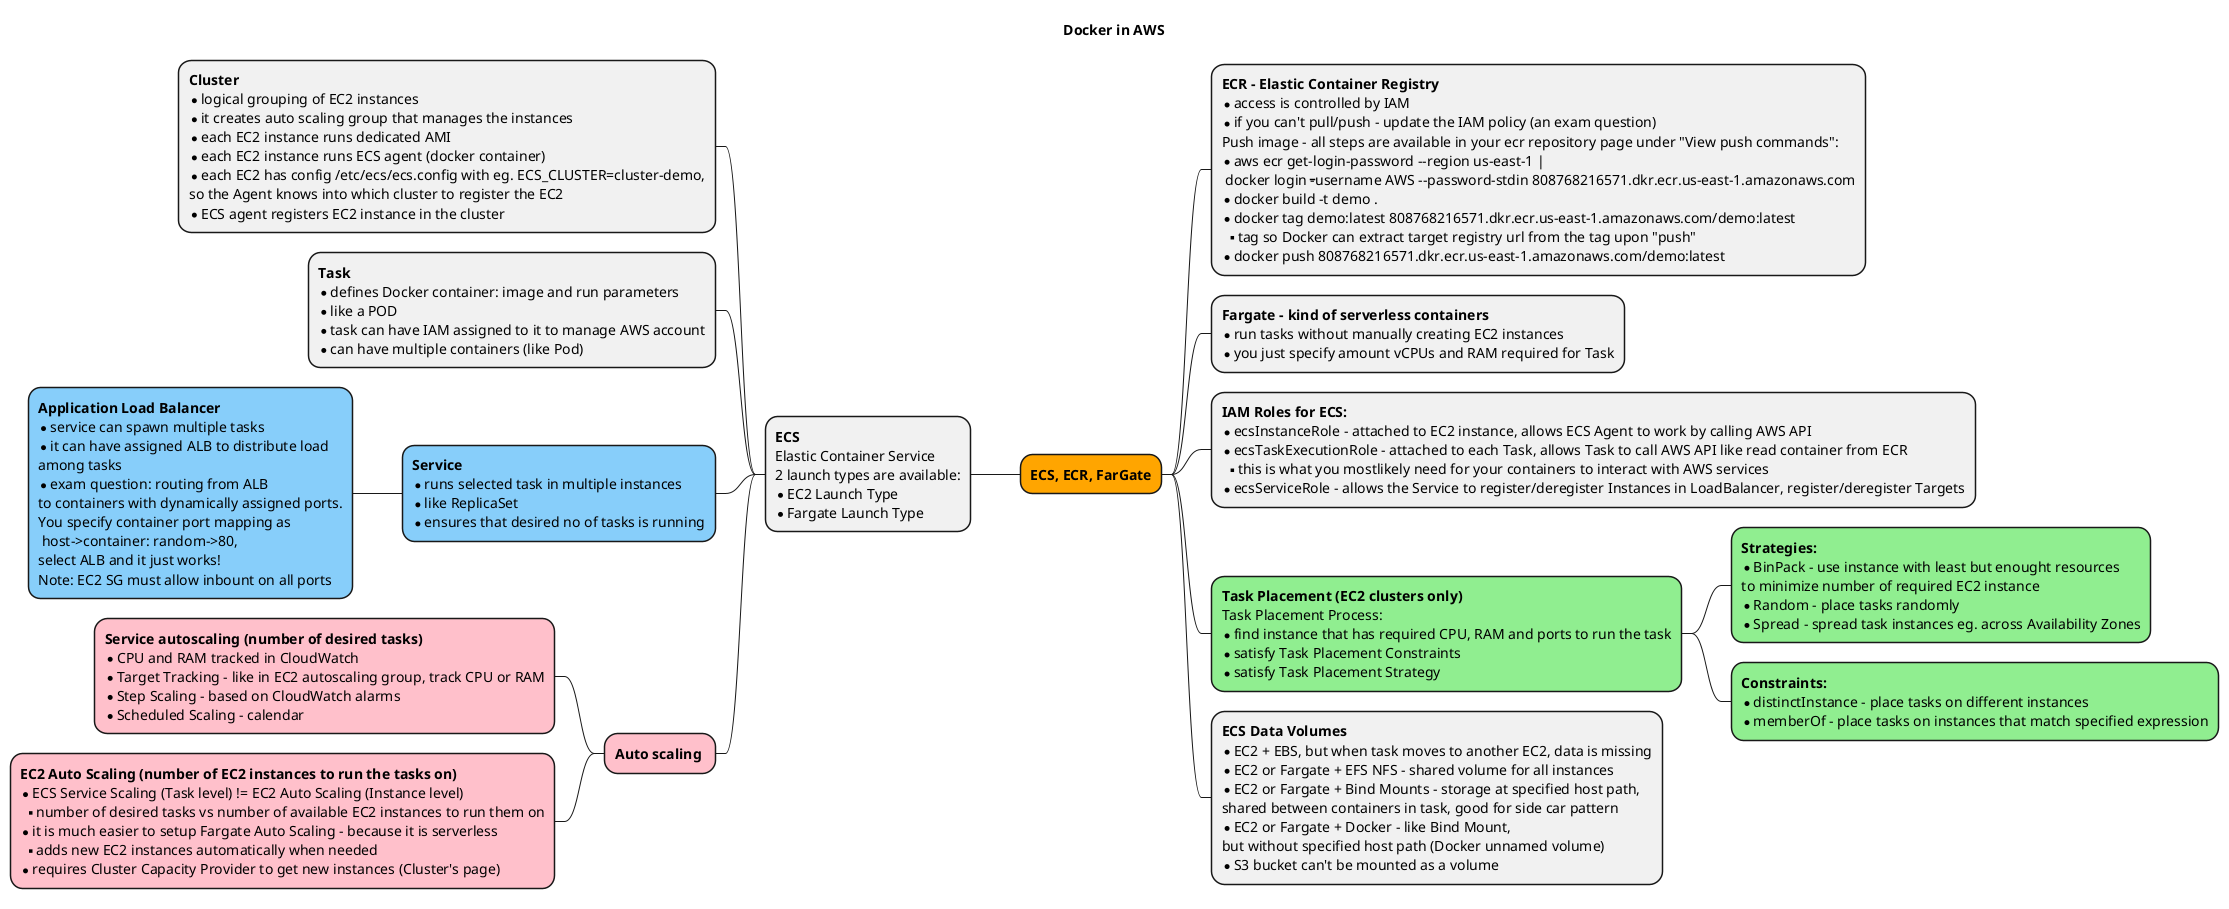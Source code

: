 @startmindmap mindmap

title Docker in AWS

<style>
mindmapDiagram {
  .scaling {
    BackgroundColor Pink
  }
  .orange {
    BackgroundColor orange
  }
  .service {
    BackgroundColor LightSkyBlue
  }
  .placement {
    BackgroundColor LightGreen
  }
}
</style>


*[#Orange] <b>ECS, ECR, FarGate
left side
 * <b>ECS\nElastic Container Service\n2 launch types are available:\n*EC2 Launch Type\n*Fargate Launch Type 
  * <b>Cluster\n*logical grouping of EC2 instances\n*it creates auto scaling group that manages the instances\n*each EC2 instance runs dedicated AMI\n*each EC2 instance runs ECS agent (docker container)\n*each EC2 has config /etc/ecs/ecs.config with eg. ECS_CLUSTER=cluster-demo,\nso the Agent knows into which cluster to register the EC2\n*ECS agent registers EC2 instance in the cluster
  * <b>Task\n*defines Docker container: image and run parameters\n*like a POD\n*task can have IAM assigned to it to manage AWS account\n*can have multiple containers (like Pod)
  * <b>Service\n*runs selected task in multiple instances\n*like ReplicaSet\n*ensures that desired no of tasks is running <<service>>
   * <b>Application Load Balancer\n*service can spawn multiple tasks\n*it can have assigned ALB to distribute load\namong tasks\n*exam question: routing from ALB\nto containers with dynamically assigned ports.\nYou specify container port mapping as \n host->container: random->80,\nselect ALB and it just works!\nNote: EC2 SG must allow inbount on all ports <<service>>
  * <b>Auto scaling <<scaling>>
   * <b>Service autoscaling (number of desired tasks)\n*CPU and RAM tracked in CloudWatch\n*Target Tracking - like in EC2 autoscaling group, track CPU or RAM\n*Step Scaling - based on CloudWatch alarms\n*Scheduled Scaling - calendar <<scaling>>
   * <b>EC2 Auto Scaling (number of EC2 instances to run the tasks on)\n*ECS Service Scaling (Task level) != EC2 Auto Scaling (Instance level)\n**number of desired tasks vs number of available EC2 instances to run them on\n*it is much easier to setup Fargate Auto Scaling - because it is serverless\n**adds new EC2 instances automatically when needed\n*requires Cluster Capacity Provider to get new instances (Cluster's page) <<scaling>>
right side
 * <b>ECR - Elastic Container Registry\n*access is controlled by IAM\n*if you can't pull/push - update the IAM policy (an exam question)\nPush image - all steps are available in your ecr repository page under "View push commands":\n*aws ecr get-login-password --region us-east-1 | \n docker login -----username AWS --password-stdin 808768216571.dkr.ecr.us-east-1.amazonaws.com\n*docker build -t demo .\n*docker tag demo:latest 808768216571.dkr.ecr.us-east-1.amazonaws.com/demo:latest\n**tag so Docker can extract target registry url from the tag upon "push"\n*docker push 808768216571.dkr.ecr.us-east-1.amazonaws.com/demo:latest
 * <b>Fargate - kind of serverless containers\n*run tasks without manually creating EC2 instances\n*you just specify amount vCPUs and RAM required for Task
 * <b>IAM Roles for ECS:\n*ecsInstanceRole - attached to EC2 instance, allows ECS Agent to work by calling AWS API\n*ecsTaskExecutionRole - attached to each Task, allows Task to call AWS API like read container from ECR\n**this is what you mostlikely need for your containers to interact with AWS services\n*ecsServiceRole - allows the Service to register/deregister Instances in LoadBalancer, register/deregister Targets
 * <b>Task Placement (EC2 clusters only)\nTask Placement Process:\n*find instance that has required CPU, RAM and ports to run the task\n*satisfy Task Placement Constraints\n*satisfy Task Placement Strategy <<placement>>
  * <b>Strategies:\n*BinPack - use instance with least but enought resources\nto minimize number of required EC2 instance\n*Random - place tasks randomly\n*Spread - spread task instances eg. across Availability Zones <<placement>>
  * <b>Constraints:\n*distinctInstance - place tasks on different instances\n*memberOf - place tasks on instances that match specified expression <<placement>>
 * <b>ECS Data Volumes\n*EC2 + EBS, but when task moves to another EC2, data is missing\n*EC2 or Fargate + EFS NFS - shared volume for all instances\n*EC2 or Fargate + Bind Mounts - storage at specified host path,\nshared between containers in task, good for side car pattern\n*EC2 or Fargate + Docker - like Bind Mount,\nbut without specified host path (Docker unnamed volume)\n*S3 bucket can't be mounted as a volume
@endmindmap
